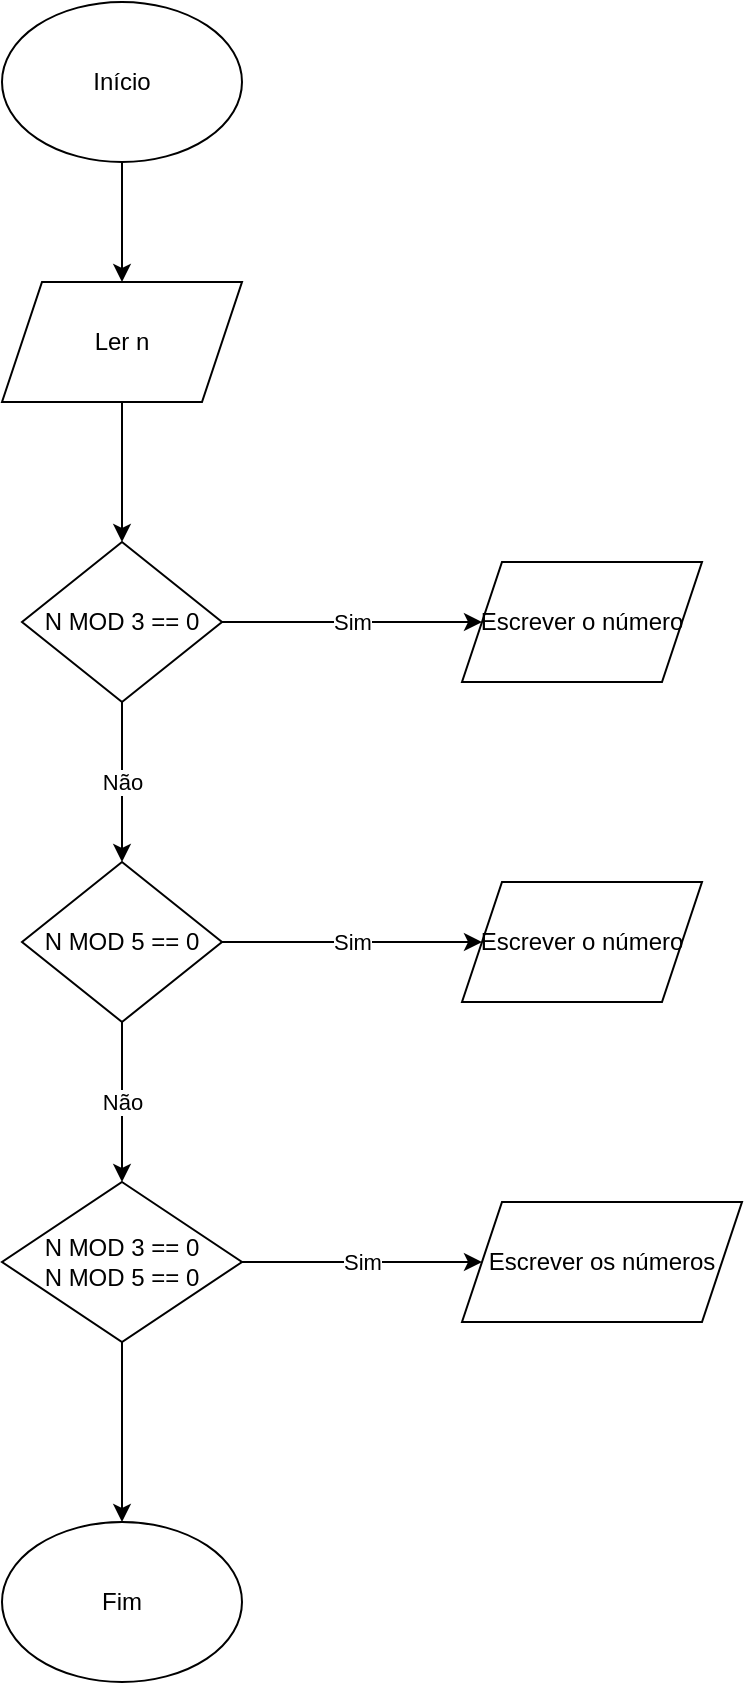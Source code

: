 <mxfile version="28.2.5">
  <diagram name="Página-1" id="GMFw9q9PdRHprkcPUjmt">
    <mxGraphModel dx="1665" dy="777" grid="1" gridSize="10" guides="1" tooltips="1" connect="1" arrows="1" fold="1" page="1" pageScale="1" pageWidth="827" pageHeight="1169" math="0" shadow="0">
      <root>
        <mxCell id="0" />
        <mxCell id="1" parent="0" />
        <mxCell id="MdGBa02kd2xGhYw6KQvb-6" value="" style="edgeStyle=orthogonalEdgeStyle;rounded=0;orthogonalLoop=1;jettySize=auto;html=1;" edge="1" parent="1" source="MdGBa02kd2xGhYw6KQvb-1" target="MdGBa02kd2xGhYw6KQvb-3">
          <mxGeometry relative="1" as="geometry" />
        </mxCell>
        <mxCell id="MdGBa02kd2xGhYw6KQvb-1" value="Início" style="ellipse;whiteSpace=wrap;html=1;" vertex="1" parent="1">
          <mxGeometry x="310" y="20" width="120" height="80" as="geometry" />
        </mxCell>
        <mxCell id="MdGBa02kd2xGhYw6KQvb-2" value="Fim" style="ellipse;whiteSpace=wrap;html=1;" vertex="1" parent="1">
          <mxGeometry x="310" y="780" width="120" height="80" as="geometry" />
        </mxCell>
        <mxCell id="MdGBa02kd2xGhYw6KQvb-7" value="" style="edgeStyle=orthogonalEdgeStyle;rounded=0;orthogonalLoop=1;jettySize=auto;html=1;" edge="1" parent="1" source="MdGBa02kd2xGhYw6KQvb-3" target="MdGBa02kd2xGhYw6KQvb-5">
          <mxGeometry relative="1" as="geometry" />
        </mxCell>
        <mxCell id="MdGBa02kd2xGhYw6KQvb-3" value="Ler n" style="shape=parallelogram;perimeter=parallelogramPerimeter;whiteSpace=wrap;html=1;fixedSize=1;" vertex="1" parent="1">
          <mxGeometry x="310" y="160" width="120" height="60" as="geometry" />
        </mxCell>
        <mxCell id="MdGBa02kd2xGhYw6KQvb-9" value="Sim" style="edgeStyle=orthogonalEdgeStyle;rounded=0;orthogonalLoop=1;jettySize=auto;html=1;" edge="1" parent="1" source="MdGBa02kd2xGhYw6KQvb-5" target="MdGBa02kd2xGhYw6KQvb-8">
          <mxGeometry relative="1" as="geometry" />
        </mxCell>
        <mxCell id="MdGBa02kd2xGhYw6KQvb-11" value="Não" style="edgeStyle=orthogonalEdgeStyle;rounded=0;orthogonalLoop=1;jettySize=auto;html=1;" edge="1" parent="1" source="MdGBa02kd2xGhYw6KQvb-5" target="MdGBa02kd2xGhYw6KQvb-10">
          <mxGeometry relative="1" as="geometry" />
        </mxCell>
        <mxCell id="MdGBa02kd2xGhYw6KQvb-5" value="N MOD 3 == 0" style="rhombus;whiteSpace=wrap;html=1;" vertex="1" parent="1">
          <mxGeometry x="320" y="290" width="100" height="80" as="geometry" />
        </mxCell>
        <mxCell id="MdGBa02kd2xGhYw6KQvb-8" value="Escrever o número" style="shape=parallelogram;perimeter=parallelogramPerimeter;whiteSpace=wrap;html=1;fixedSize=1;" vertex="1" parent="1">
          <mxGeometry x="540" y="300" width="120" height="60" as="geometry" />
        </mxCell>
        <mxCell id="MdGBa02kd2xGhYw6KQvb-13" value="Sim" style="edgeStyle=orthogonalEdgeStyle;rounded=0;orthogonalLoop=1;jettySize=auto;html=1;" edge="1" parent="1" source="MdGBa02kd2xGhYw6KQvb-10" target="MdGBa02kd2xGhYw6KQvb-12">
          <mxGeometry relative="1" as="geometry" />
        </mxCell>
        <mxCell id="MdGBa02kd2xGhYw6KQvb-15" value="Não" style="edgeStyle=orthogonalEdgeStyle;rounded=0;orthogonalLoop=1;jettySize=auto;html=1;" edge="1" parent="1" source="MdGBa02kd2xGhYw6KQvb-10" target="MdGBa02kd2xGhYw6KQvb-14">
          <mxGeometry relative="1" as="geometry" />
        </mxCell>
        <mxCell id="MdGBa02kd2xGhYw6KQvb-10" value="N MOD 5 == 0" style="rhombus;whiteSpace=wrap;html=1;" vertex="1" parent="1">
          <mxGeometry x="320" y="450" width="100" height="80" as="geometry" />
        </mxCell>
        <mxCell id="MdGBa02kd2xGhYw6KQvb-12" value="Escrever o número" style="shape=parallelogram;perimeter=parallelogramPerimeter;whiteSpace=wrap;html=1;fixedSize=1;" vertex="1" parent="1">
          <mxGeometry x="540" y="460" width="120" height="60" as="geometry" />
        </mxCell>
        <mxCell id="MdGBa02kd2xGhYw6KQvb-18" value="Sim" style="edgeStyle=orthogonalEdgeStyle;rounded=0;orthogonalLoop=1;jettySize=auto;html=1;" edge="1" parent="1" source="MdGBa02kd2xGhYw6KQvb-14" target="MdGBa02kd2xGhYw6KQvb-17">
          <mxGeometry relative="1" as="geometry" />
        </mxCell>
        <mxCell id="MdGBa02kd2xGhYw6KQvb-20" value="" style="edgeStyle=orthogonalEdgeStyle;rounded=0;orthogonalLoop=1;jettySize=auto;html=1;" edge="1" parent="1" source="MdGBa02kd2xGhYw6KQvb-14">
          <mxGeometry relative="1" as="geometry">
            <mxPoint x="370" y="780" as="targetPoint" />
          </mxGeometry>
        </mxCell>
        <mxCell id="MdGBa02kd2xGhYw6KQvb-14" value="N MOD 3 == 0&lt;div&gt;&lt;div&gt;N MOD 5 == 0&lt;/div&gt;&lt;/div&gt;" style="rhombus;whiteSpace=wrap;html=1;" vertex="1" parent="1">
          <mxGeometry x="310" y="610" width="120" height="80" as="geometry" />
        </mxCell>
        <mxCell id="MdGBa02kd2xGhYw6KQvb-17" value="Escrever os números" style="shape=parallelogram;perimeter=parallelogramPerimeter;whiteSpace=wrap;html=1;fixedSize=1;" vertex="1" parent="1">
          <mxGeometry x="540" y="620" width="140" height="60" as="geometry" />
        </mxCell>
      </root>
    </mxGraphModel>
  </diagram>
</mxfile>
